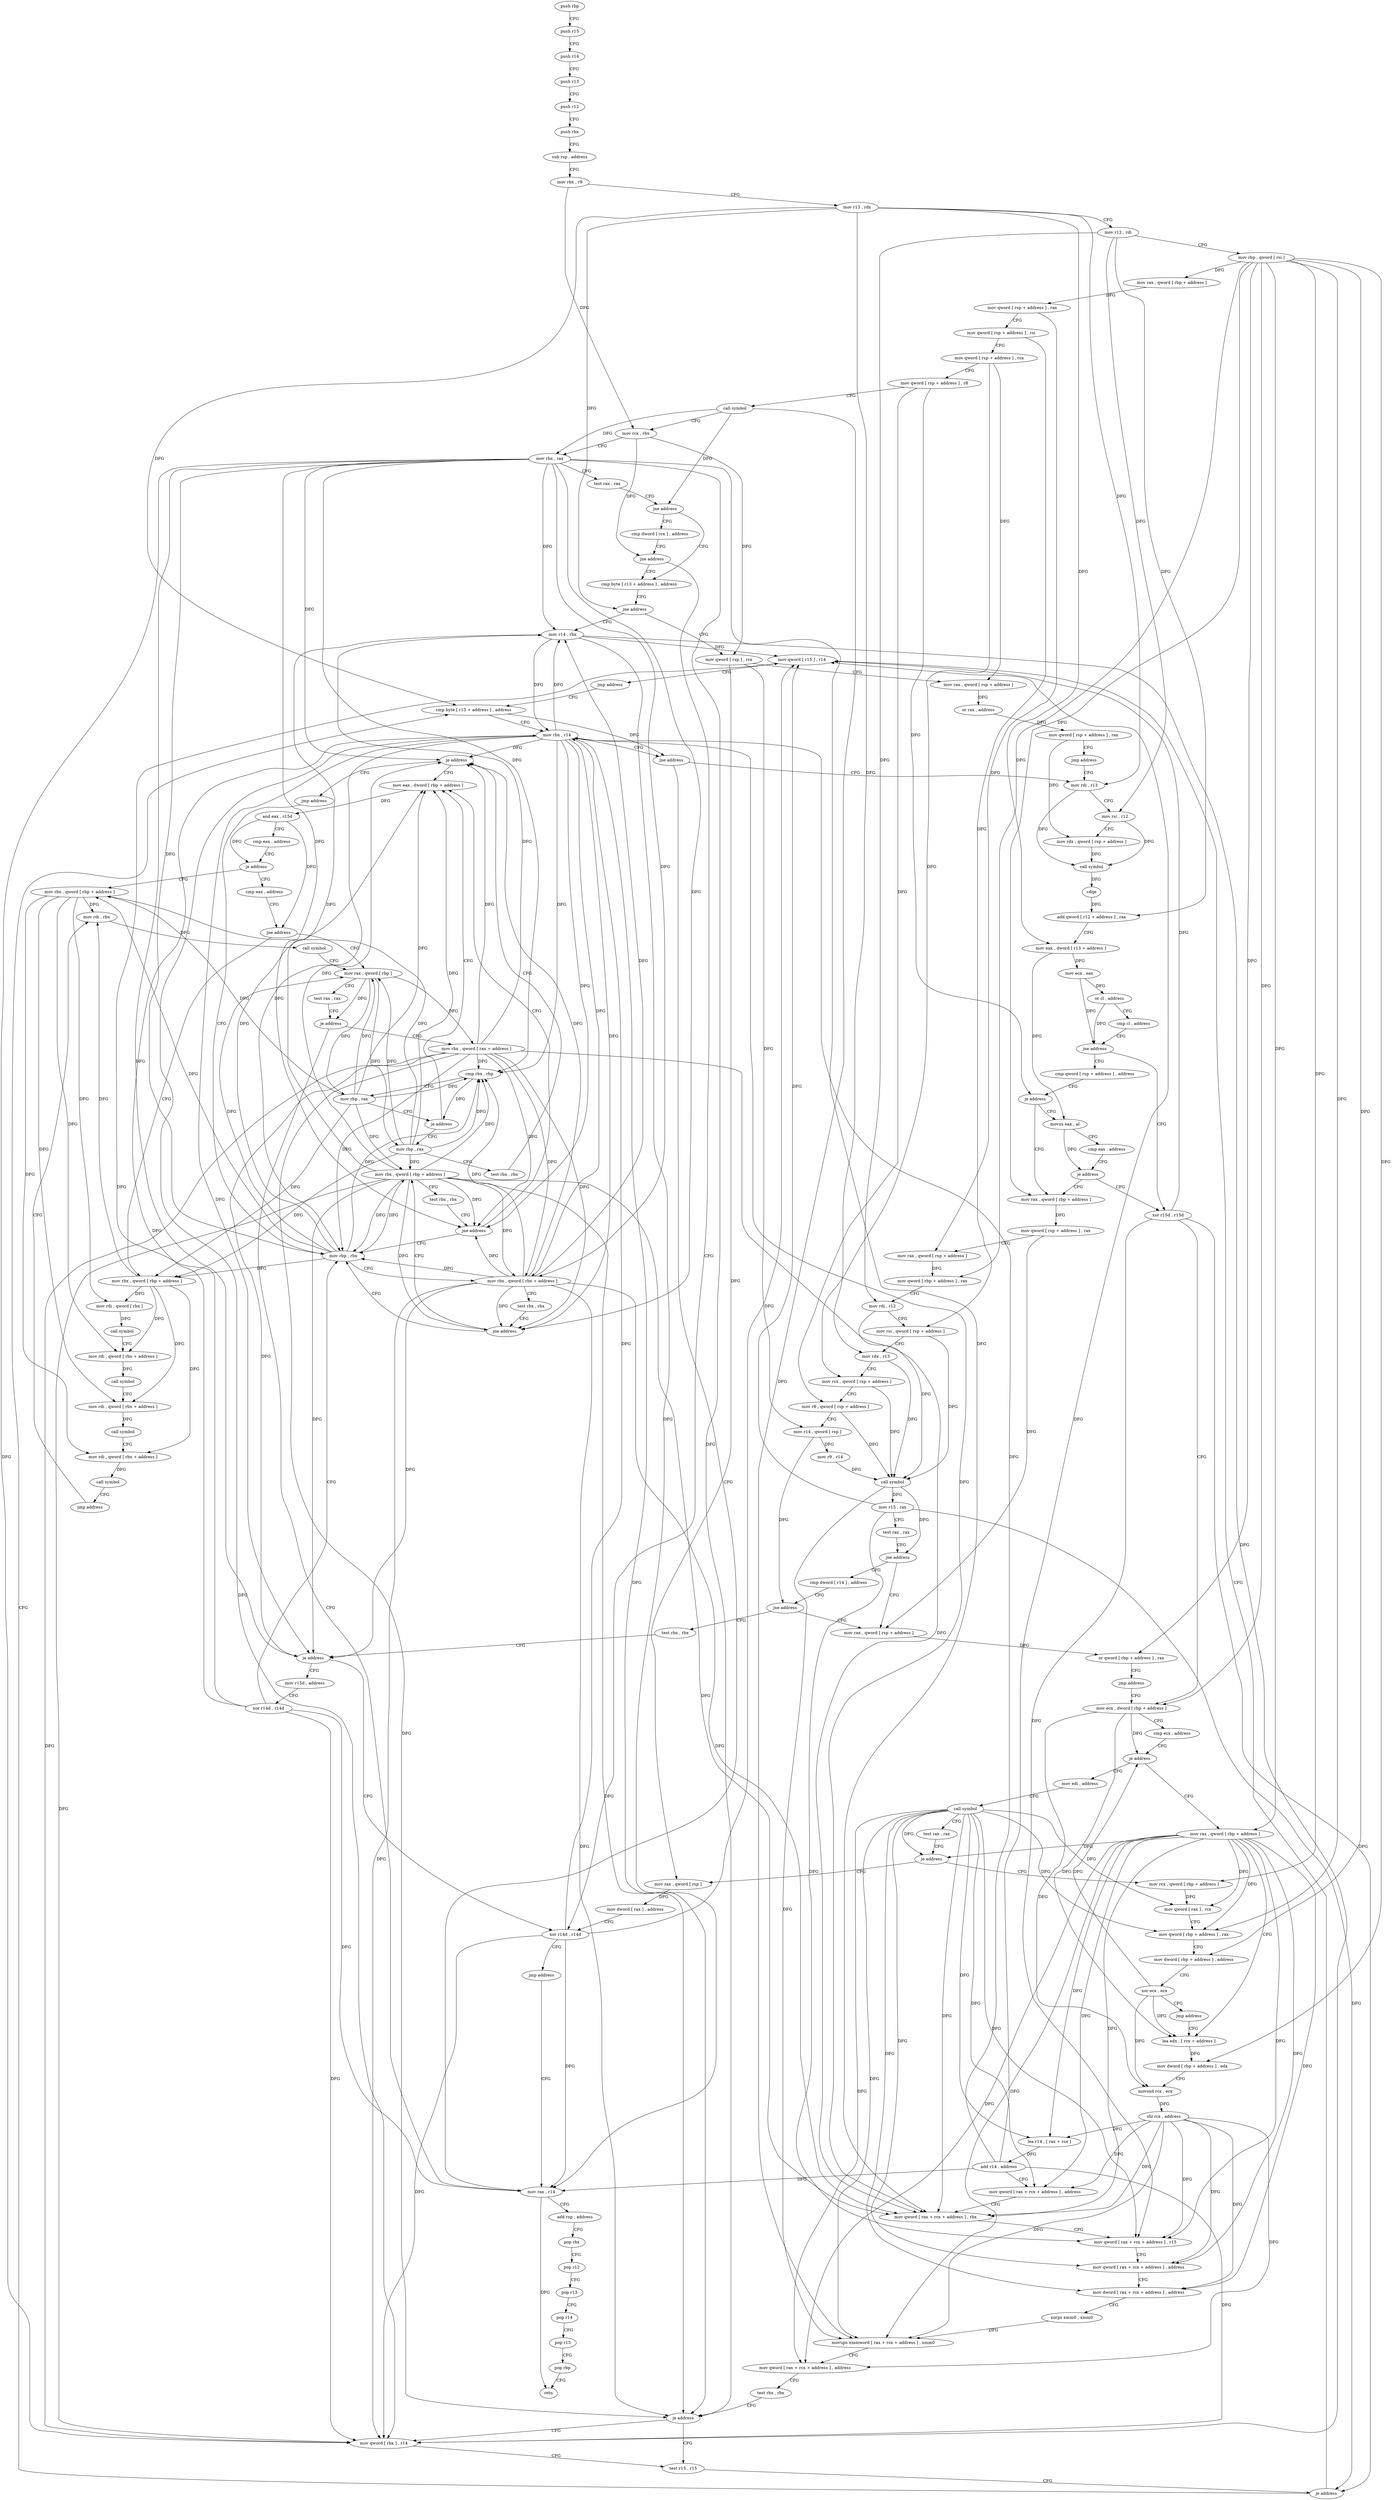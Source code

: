 digraph "func" {
"4265360" [label = "push rbp" ]
"4265361" [label = "push r15" ]
"4265363" [label = "push r14" ]
"4265365" [label = "push r13" ]
"4265367" [label = "push r12" ]
"4265369" [label = "push rbx" ]
"4265370" [label = "sub rsp , address" ]
"4265374" [label = "mov rbx , r9" ]
"4265377" [label = "mov r13 , rdx" ]
"4265380" [label = "mov r12 , rdi" ]
"4265383" [label = "mov rbp , qword [ rsi ]" ]
"4265386" [label = "mov rax , qword [ rbp + address ]" ]
"4265393" [label = "mov qword [ rsp + address ] , rax" ]
"4265398" [label = "mov qword [ rsp + address ] , rsi" ]
"4265403" [label = "mov qword [ rsp + address ] , rcx" ]
"4265408" [label = "mov qword [ rsp + address ] , r8" ]
"4265413" [label = "call symbol" ]
"4265418" [label = "mov rcx , rbx" ]
"4265421" [label = "mov rbx , rax" ]
"4265424" [label = "test rax , rax" ]
"4265427" [label = "jne address" ]
"4265438" [label = "cmp byte [ r13 + address ] , address" ]
"4265429" [label = "cmp dword [ rcx ] , address" ]
"4265443" [label = "jne address" ]
"4265803" [label = "mov r14 , rbx" ]
"4265449" [label = "mov qword [ rsp ] , rcx" ]
"4265432" [label = "jne address" ]
"4265977" [label = "xor r14d , r14d" ]
"4265806" [label = "mov rax , r14" ]
"4265453" [label = "mov rax , qword [ rsp + address ]" ]
"4265458" [label = "or rax , address" ]
"4265464" [label = "mov qword [ rsp + address ] , rax" ]
"4265469" [label = "jmp address" ]
"4265486" [label = "mov rdi , r13" ]
"4265980" [label = "jmp address" ]
"4265489" [label = "mov rsi , r12" ]
"4265492" [label = "mov rdx , qword [ rsp + address ]" ]
"4265497" [label = "call symbol" ]
"4265502" [label = "cdqe" ]
"4265504" [label = "add qword [ r12 + address ] , rax" ]
"4265509" [label = "mov eax , dword [ r13 + address ]" ]
"4265513" [label = "mov ecx , eax" ]
"4265515" [label = "or cl , address" ]
"4265518" [label = "cmp cl , address" ]
"4265521" [label = "jne address" ]
"4265648" [label = "cmp qword [ rsp + address ] , address" ]
"4265523" [label = "xor r15d , r15d" ]
"4265809" [label = "add rsp , address" ]
"4265813" [label = "pop rbx" ]
"4265814" [label = "pop r12" ]
"4265816" [label = "pop r13" ]
"4265818" [label = "pop r14" ]
"4265820" [label = "pop r15" ]
"4265822" [label = "pop rbp" ]
"4265823" [label = "retn" ]
"4265654" [label = "je address" ]
"4265668" [label = "mov rax , qword [ rbp + address ]" ]
"4265656" [label = "movzx eax , al" ]
"4265526" [label = "mov ecx , dword [ rbp + address ]" ]
"4265675" [label = "mov qword [ rsp + address ] , rax" ]
"4265680" [label = "mov rax , qword [ rsp + address ]" ]
"4265685" [label = "mov qword [ rbp + address ] , rax" ]
"4265692" [label = "mov rdi , r12" ]
"4265695" [label = "mov rsi , qword [ rsp + address ]" ]
"4265700" [label = "mov rdx , r13" ]
"4265703" [label = "mov rcx , qword [ rsp + address ]" ]
"4265708" [label = "mov r8 , qword [ rsp + address ]" ]
"4265713" [label = "mov r14 , qword [ rsp ]" ]
"4265717" [label = "mov r9 , r14" ]
"4265720" [label = "call symbol" ]
"4265725" [label = "mov r15 , rax" ]
"4265728" [label = "test rax , rax" ]
"4265731" [label = "jne address" ]
"4265739" [label = "mov rax , qword [ rsp + address ]" ]
"4265733" [label = "cmp dword [ r14 ] , address" ]
"4265659" [label = "cmp eax , address" ]
"4265662" [label = "je address" ]
"4265756" [label = "mov edi , address" ]
"4265761" [label = "call symbol" ]
"4265766" [label = "test rax , rax" ]
"4265769" [label = "je address" ]
"4265967" [label = "mov rax , qword [ rsp ]" ]
"4265775" [label = "mov rcx , qword [ rbp + address ]" ]
"4265541" [label = "mov rax , qword [ rbp + address ]" ]
"4265545" [label = "lea edx , [ rcx + address ]" ]
"4265744" [label = "or qword [ rbp + address ] , rax" ]
"4265751" [label = "jmp address" ]
"4265737" [label = "jne address" ]
"4265824" [label = "test rbx , rbx" ]
"4265971" [label = "mov dword [ rax ] , address" ]
"4265779" [label = "mov qword [ rax ] , rcx" ]
"4265782" [label = "mov qword [ rbp + address ] , rax" ]
"4265786" [label = "mov dword [ rbp + address ] , address" ]
"4265796" [label = "xor ecx , ecx" ]
"4265798" [label = "jmp address" ]
"4265630" [label = "test r15 , r15" ]
"4265633" [label = "je address" ]
"4265472" [label = "cmp byte [ r13 + address ] , address" ]
"4265639" [label = "mov qword [ r15 ] , r14" ]
"4265627" [label = "mov qword [ rbx ] , r14" ]
"4265532" [label = "cmp ecx , address" ]
"4265535" [label = "je address" ]
"4265827" [label = "je address" ]
"4265833" [label = "mov r15d , address" ]
"4265548" [label = "mov dword [ rbp + address ] , edx" ]
"4265554" [label = "movsxd rcx , ecx" ]
"4265557" [label = "shl rcx , address" ]
"4265561" [label = "lea r14 , [ rax + rcx ]" ]
"4265565" [label = "add r14 , address" ]
"4265569" [label = "mov qword [ rax + rcx + address ] , address" ]
"4265578" [label = "mov qword [ rax + rcx + address ] , rbx" ]
"4265583" [label = "mov qword [ rax + rcx + address ] , r15" ]
"4265588" [label = "mov qword [ rax + rcx + address ] , address" ]
"4265597" [label = "mov dword [ rax + rcx + address ] , address" ]
"4265605" [label = "xorps xmm0 , xmm0" ]
"4265608" [label = "movups xmmword [ rax + rcx + address ] , xmm0" ]
"4265613" [label = "mov qword [ rax + rcx + address ] , address" ]
"4265622" [label = "test rbx , rbx" ]
"4265625" [label = "je address" ]
"4265477" [label = "mov rbx , r14" ]
"4265480" [label = "jne address" ]
"4265642" [label = "jmp address" ]
"4265839" [label = "xor r14d , r14d" ]
"4265842" [label = "mov rbp , rbx" ]
"4265845" [label = "mov rbx , qword [ rbx + address ]" ]
"4265849" [label = "test rbx , rbx" ]
"4265852" [label = "jne address" ]
"4265854" [label = "mov rbx , qword [ rbp + address ]" ]
"4265858" [label = "test rbx , rbx" ]
"4265861" [label = "jne address" ]
"4265863" [label = "mov eax , dword [ rbp + address ]" ]
"4265866" [label = "and eax , r15d" ]
"4265869" [label = "cmp eax , address" ]
"4265872" [label = "je address" ]
"4265920" [label = "mov rbx , qword [ rbp + address ]" ]
"4265874" [label = "cmp eax , address" ]
"4265924" [label = "mov rdi , rbx" ]
"4265877" [label = "jne address" ]
"4265932" [label = "mov rax , qword [ rbp ]" ]
"4265879" [label = "mov rbx , qword [ rbp + address ]" ]
"4265945" [label = "mov rbx , qword [ rax + address ]" ]
"4265949" [label = "cmp rbx , rbp" ]
"4265952" [label = "mov rbp , rax" ]
"4265955" [label = "je address" ]
"4265957" [label = "mov rbp , rax" ]
"4265936" [label = "test rax , rax" ]
"4265939" [label = "je address" ]
"4265883" [label = "mov rdi , qword [ rbx ]" ]
"4265886" [label = "call symbol" ]
"4265891" [label = "mov rdi , qword [ rbx + address ]" ]
"4265895" [label = "call symbol" ]
"4265900" [label = "mov rdi , qword [ rbx + address ]" ]
"4265904" [label = "call symbol" ]
"4265909" [label = "mov rdi , qword [ rbx + address ]" ]
"4265913" [label = "call symbol" ]
"4265918" [label = "jmp address" ]
"4265960" [label = "test rbx , rbx" ]
"4265963" [label = "je address" ]
"4265965" [label = "jmp address" ]
"4265927" [label = "call symbol" ]
"4265360" -> "4265361" [ label = "CFG" ]
"4265361" -> "4265363" [ label = "CFG" ]
"4265363" -> "4265365" [ label = "CFG" ]
"4265365" -> "4265367" [ label = "CFG" ]
"4265367" -> "4265369" [ label = "CFG" ]
"4265369" -> "4265370" [ label = "CFG" ]
"4265370" -> "4265374" [ label = "CFG" ]
"4265374" -> "4265377" [ label = "CFG" ]
"4265374" -> "4265418" [ label = "DFG" ]
"4265377" -> "4265380" [ label = "CFG" ]
"4265377" -> "4265443" [ label = "DFG" ]
"4265377" -> "4265486" [ label = "DFG" ]
"4265377" -> "4265509" [ label = "DFG" ]
"4265377" -> "4265700" [ label = "DFG" ]
"4265377" -> "4265472" [ label = "DFG" ]
"4265380" -> "4265383" [ label = "CFG" ]
"4265380" -> "4265489" [ label = "DFG" ]
"4265380" -> "4265504" [ label = "DFG" ]
"4265380" -> "4265692" [ label = "DFG" ]
"4265383" -> "4265386" [ label = "DFG" ]
"4265383" -> "4265668" [ label = "DFG" ]
"4265383" -> "4265685" [ label = "DFG" ]
"4265383" -> "4265526" [ label = "DFG" ]
"4265383" -> "4265744" [ label = "DFG" ]
"4265383" -> "4265541" [ label = "DFG" ]
"4265383" -> "4265775" [ label = "DFG" ]
"4265383" -> "4265782" [ label = "DFG" ]
"4265383" -> "4265786" [ label = "DFG" ]
"4265383" -> "4265548" [ label = "DFG" ]
"4265386" -> "4265393" [ label = "DFG" ]
"4265393" -> "4265398" [ label = "CFG" ]
"4265393" -> "4265680" [ label = "DFG" ]
"4265398" -> "4265403" [ label = "CFG" ]
"4265398" -> "4265695" [ label = "DFG" ]
"4265403" -> "4265408" [ label = "CFG" ]
"4265403" -> "4265453" [ label = "DFG" ]
"4265403" -> "4265703" [ label = "DFG" ]
"4265408" -> "4265413" [ label = "CFG" ]
"4265408" -> "4265654" [ label = "DFG" ]
"4265408" -> "4265708" [ label = "DFG" ]
"4265413" -> "4265418" [ label = "CFG" ]
"4265413" -> "4265421" [ label = "DFG" ]
"4265413" -> "4265427" [ label = "DFG" ]
"4265413" -> "4265608" [ label = "DFG" ]
"4265418" -> "4265421" [ label = "CFG" ]
"4265418" -> "4265432" [ label = "DFG" ]
"4265418" -> "4265449" [ label = "DFG" ]
"4265421" -> "4265424" [ label = "CFG" ]
"4265421" -> "4265803" [ label = "DFG" ]
"4265421" -> "4265827" [ label = "DFG" ]
"4265421" -> "4265578" [ label = "DFG" ]
"4265421" -> "4265625" [ label = "DFG" ]
"4265421" -> "4265627" [ label = "DFG" ]
"4265421" -> "4265842" [ label = "DFG" ]
"4265421" -> "4265845" [ label = "DFG" ]
"4265421" -> "4265852" [ label = "DFG" ]
"4265421" -> "4265861" [ label = "DFG" ]
"4265421" -> "4265949" [ label = "DFG" ]
"4265421" -> "4265963" [ label = "DFG" ]
"4265424" -> "4265427" [ label = "CFG" ]
"4265427" -> "4265438" [ label = "CFG" ]
"4265427" -> "4265429" [ label = "CFG" ]
"4265438" -> "4265443" [ label = "CFG" ]
"4265429" -> "4265432" [ label = "CFG" ]
"4265443" -> "4265803" [ label = "CFG" ]
"4265443" -> "4265449" [ label = "CFG" ]
"4265803" -> "4265806" [ label = "DFG" ]
"4265803" -> "4265627" [ label = "DFG" ]
"4265803" -> "4265477" [ label = "DFG" ]
"4265803" -> "4265639" [ label = "DFG" ]
"4265449" -> "4265453" [ label = "CFG" ]
"4265449" -> "4265713" [ label = "DFG" ]
"4265449" -> "4265967" [ label = "DFG" ]
"4265432" -> "4265977" [ label = "CFG" ]
"4265432" -> "4265438" [ label = "CFG" ]
"4265977" -> "4265980" [ label = "CFG" ]
"4265977" -> "4265806" [ label = "DFG" ]
"4265977" -> "4265627" [ label = "DFG" ]
"4265977" -> "4265477" [ label = "DFG" ]
"4265977" -> "4265639" [ label = "DFG" ]
"4265806" -> "4265809" [ label = "CFG" ]
"4265806" -> "4265823" [ label = "DFG" ]
"4265453" -> "4265458" [ label = "DFG" ]
"4265458" -> "4265464" [ label = "DFG" ]
"4265464" -> "4265469" [ label = "CFG" ]
"4265464" -> "4265492" [ label = "DFG" ]
"4265469" -> "4265486" [ label = "CFG" ]
"4265486" -> "4265489" [ label = "CFG" ]
"4265486" -> "4265497" [ label = "DFG" ]
"4265980" -> "4265806" [ label = "CFG" ]
"4265489" -> "4265492" [ label = "CFG" ]
"4265489" -> "4265497" [ label = "DFG" ]
"4265492" -> "4265497" [ label = "DFG" ]
"4265497" -> "4265502" [ label = "DFG" ]
"4265502" -> "4265504" [ label = "DFG" ]
"4265504" -> "4265509" [ label = "CFG" ]
"4265509" -> "4265513" [ label = "DFG" ]
"4265509" -> "4265656" [ label = "DFG" ]
"4265513" -> "4265515" [ label = "DFG" ]
"4265513" -> "4265521" [ label = "DFG" ]
"4265515" -> "4265518" [ label = "CFG" ]
"4265515" -> "4265521" [ label = "DFG" ]
"4265518" -> "4265521" [ label = "CFG" ]
"4265521" -> "4265648" [ label = "CFG" ]
"4265521" -> "4265523" [ label = "CFG" ]
"4265648" -> "4265654" [ label = "CFG" ]
"4265523" -> "4265526" [ label = "CFG" ]
"4265523" -> "4265583" [ label = "DFG" ]
"4265523" -> "4265633" [ label = "DFG" ]
"4265523" -> "4265639" [ label = "DFG" ]
"4265809" -> "4265813" [ label = "CFG" ]
"4265813" -> "4265814" [ label = "CFG" ]
"4265814" -> "4265816" [ label = "CFG" ]
"4265816" -> "4265818" [ label = "CFG" ]
"4265818" -> "4265820" [ label = "CFG" ]
"4265820" -> "4265822" [ label = "CFG" ]
"4265822" -> "4265823" [ label = "CFG" ]
"4265654" -> "4265668" [ label = "CFG" ]
"4265654" -> "4265656" [ label = "CFG" ]
"4265668" -> "4265675" [ label = "DFG" ]
"4265656" -> "4265659" [ label = "CFG" ]
"4265656" -> "4265662" [ label = "DFG" ]
"4265526" -> "4265532" [ label = "CFG" ]
"4265526" -> "4265535" [ label = "DFG" ]
"4265526" -> "4265545" [ label = "DFG" ]
"4265526" -> "4265554" [ label = "DFG" ]
"4265675" -> "4265680" [ label = "CFG" ]
"4265675" -> "4265739" [ label = "DFG" ]
"4265680" -> "4265685" [ label = "DFG" ]
"4265685" -> "4265692" [ label = "CFG" ]
"4265692" -> "4265695" [ label = "CFG" ]
"4265692" -> "4265720" [ label = "DFG" ]
"4265695" -> "4265700" [ label = "CFG" ]
"4265695" -> "4265720" [ label = "DFG" ]
"4265700" -> "4265703" [ label = "CFG" ]
"4265700" -> "4265720" [ label = "DFG" ]
"4265703" -> "4265708" [ label = "CFG" ]
"4265703" -> "4265720" [ label = "DFG" ]
"4265708" -> "4265713" [ label = "CFG" ]
"4265708" -> "4265720" [ label = "DFG" ]
"4265713" -> "4265717" [ label = "DFG" ]
"4265713" -> "4265737" [ label = "DFG" ]
"4265717" -> "4265720" [ label = "DFG" ]
"4265720" -> "4265725" [ label = "DFG" ]
"4265720" -> "4265731" [ label = "DFG" ]
"4265720" -> "4265608" [ label = "DFG" ]
"4265725" -> "4265728" [ label = "CFG" ]
"4265725" -> "4265583" [ label = "DFG" ]
"4265725" -> "4265633" [ label = "DFG" ]
"4265725" -> "4265639" [ label = "DFG" ]
"4265728" -> "4265731" [ label = "CFG" ]
"4265731" -> "4265739" [ label = "CFG" ]
"4265731" -> "4265733" [ label = "CFG" ]
"4265739" -> "4265744" [ label = "DFG" ]
"4265733" -> "4265737" [ label = "CFG" ]
"4265659" -> "4265662" [ label = "CFG" ]
"4265662" -> "4265523" [ label = "CFG" ]
"4265662" -> "4265668" [ label = "CFG" ]
"4265756" -> "4265761" [ label = "CFG" ]
"4265761" -> "4265766" [ label = "CFG" ]
"4265761" -> "4265769" [ label = "DFG" ]
"4265761" -> "4265779" [ label = "DFG" ]
"4265761" -> "4265782" [ label = "DFG" ]
"4265761" -> "4265561" [ label = "DFG" ]
"4265761" -> "4265569" [ label = "DFG" ]
"4265761" -> "4265578" [ label = "DFG" ]
"4265761" -> "4265583" [ label = "DFG" ]
"4265761" -> "4265588" [ label = "DFG" ]
"4265761" -> "4265597" [ label = "DFG" ]
"4265761" -> "4265608" [ label = "DFG" ]
"4265761" -> "4265613" [ label = "DFG" ]
"4265766" -> "4265769" [ label = "CFG" ]
"4265769" -> "4265967" [ label = "CFG" ]
"4265769" -> "4265775" [ label = "CFG" ]
"4265967" -> "4265971" [ label = "DFG" ]
"4265775" -> "4265779" [ label = "DFG" ]
"4265541" -> "4265545" [ label = "CFG" ]
"4265541" -> "4265769" [ label = "DFG" ]
"4265541" -> "4265779" [ label = "DFG" ]
"4265541" -> "4265782" [ label = "DFG" ]
"4265541" -> "4265561" [ label = "DFG" ]
"4265541" -> "4265569" [ label = "DFG" ]
"4265541" -> "4265578" [ label = "DFG" ]
"4265541" -> "4265583" [ label = "DFG" ]
"4265541" -> "4265588" [ label = "DFG" ]
"4265541" -> "4265597" [ label = "DFG" ]
"4265541" -> "4265608" [ label = "DFG" ]
"4265541" -> "4265613" [ label = "DFG" ]
"4265545" -> "4265548" [ label = "DFG" ]
"4265744" -> "4265751" [ label = "CFG" ]
"4265751" -> "4265526" [ label = "CFG" ]
"4265737" -> "4265824" [ label = "CFG" ]
"4265737" -> "4265739" [ label = "CFG" ]
"4265824" -> "4265827" [ label = "CFG" ]
"4265971" -> "4265977" [ label = "CFG" ]
"4265779" -> "4265782" [ label = "CFG" ]
"4265782" -> "4265786" [ label = "CFG" ]
"4265786" -> "4265796" [ label = "CFG" ]
"4265796" -> "4265798" [ label = "CFG" ]
"4265796" -> "4265535" [ label = "DFG" ]
"4265796" -> "4265545" [ label = "DFG" ]
"4265796" -> "4265554" [ label = "DFG" ]
"4265798" -> "4265545" [ label = "CFG" ]
"4265630" -> "4265633" [ label = "CFG" ]
"4265633" -> "4265472" [ label = "CFG" ]
"4265633" -> "4265639" [ label = "CFG" ]
"4265472" -> "4265477" [ label = "CFG" ]
"4265472" -> "4265480" [ label = "DFG" ]
"4265639" -> "4265642" [ label = "CFG" ]
"4265627" -> "4265630" [ label = "CFG" ]
"4265532" -> "4265535" [ label = "CFG" ]
"4265535" -> "4265756" [ label = "CFG" ]
"4265535" -> "4265541" [ label = "CFG" ]
"4265827" -> "4265977" [ label = "CFG" ]
"4265827" -> "4265833" [ label = "CFG" ]
"4265833" -> "4265839" [ label = "CFG" ]
"4265548" -> "4265554" [ label = "CFG" ]
"4265554" -> "4265557" [ label = "DFG" ]
"4265557" -> "4265561" [ label = "DFG" ]
"4265557" -> "4265569" [ label = "DFG" ]
"4265557" -> "4265578" [ label = "DFG" ]
"4265557" -> "4265583" [ label = "DFG" ]
"4265557" -> "4265588" [ label = "DFG" ]
"4265557" -> "4265597" [ label = "DFG" ]
"4265557" -> "4265608" [ label = "DFG" ]
"4265557" -> "4265613" [ label = "DFG" ]
"4265561" -> "4265565" [ label = "DFG" ]
"4265565" -> "4265569" [ label = "CFG" ]
"4265565" -> "4265806" [ label = "DFG" ]
"4265565" -> "4265627" [ label = "DFG" ]
"4265565" -> "4265477" [ label = "DFG" ]
"4265565" -> "4265639" [ label = "DFG" ]
"4265569" -> "4265578" [ label = "CFG" ]
"4265578" -> "4265583" [ label = "CFG" ]
"4265583" -> "4265588" [ label = "CFG" ]
"4265588" -> "4265597" [ label = "CFG" ]
"4265597" -> "4265605" [ label = "CFG" ]
"4265605" -> "4265608" [ label = "DFG" ]
"4265608" -> "4265613" [ label = "CFG" ]
"4265613" -> "4265622" [ label = "CFG" ]
"4265622" -> "4265625" [ label = "CFG" ]
"4265625" -> "4265630" [ label = "CFG" ]
"4265625" -> "4265627" [ label = "CFG" ]
"4265477" -> "4265480" [ label = "CFG" ]
"4265477" -> "4265803" [ label = "DFG" ]
"4265477" -> "4265827" [ label = "DFG" ]
"4265477" -> "4265578" [ label = "DFG" ]
"4265477" -> "4265625" [ label = "DFG" ]
"4265477" -> "4265842" [ label = "DFG" ]
"4265477" -> "4265845" [ label = "DFG" ]
"4265477" -> "4265852" [ label = "DFG" ]
"4265477" -> "4265627" [ label = "DFG" ]
"4265477" -> "4265861" [ label = "DFG" ]
"4265477" -> "4265949" [ label = "DFG" ]
"4265477" -> "4265963" [ label = "DFG" ]
"4265480" -> "4265806" [ label = "CFG" ]
"4265480" -> "4265486" [ label = "CFG" ]
"4265642" -> "4265472" [ label = "CFG" ]
"4265839" -> "4265842" [ label = "CFG" ]
"4265839" -> "4265806" [ label = "DFG" ]
"4265839" -> "4265627" [ label = "DFG" ]
"4265839" -> "4265477" [ label = "DFG" ]
"4265839" -> "4265639" [ label = "DFG" ]
"4265842" -> "4265845" [ label = "CFG" ]
"4265842" -> "4265854" [ label = "DFG" ]
"4265842" -> "4265863" [ label = "DFG" ]
"4265842" -> "4265920" [ label = "DFG" ]
"4265842" -> "4265932" [ label = "DFG" ]
"4265842" -> "4265879" [ label = "DFG" ]
"4265842" -> "4265949" [ label = "DFG" ]
"4265845" -> "4265849" [ label = "CFG" ]
"4265845" -> "4265803" [ label = "DFG" ]
"4265845" -> "4265827" [ label = "DFG" ]
"4265845" -> "4265578" [ label = "DFG" ]
"4265845" -> "4265625" [ label = "DFG" ]
"4265845" -> "4265842" [ label = "DFG" ]
"4265845" -> "4265627" [ label = "DFG" ]
"4265845" -> "4265852" [ label = "DFG" ]
"4265845" -> "4265861" [ label = "DFG" ]
"4265845" -> "4265949" [ label = "DFG" ]
"4265845" -> "4265963" [ label = "DFG" ]
"4265849" -> "4265852" [ label = "CFG" ]
"4265852" -> "4265842" [ label = "CFG" ]
"4265852" -> "4265854" [ label = "CFG" ]
"4265854" -> "4265858" [ label = "CFG" ]
"4265854" -> "4265803" [ label = "DFG" ]
"4265854" -> "4265827" [ label = "DFG" ]
"4265854" -> "4265578" [ label = "DFG" ]
"4265854" -> "4265625" [ label = "DFG" ]
"4265854" -> "4265842" [ label = "DFG" ]
"4265854" -> "4265845" [ label = "DFG" ]
"4265854" -> "4265852" [ label = "DFG" ]
"4265854" -> "4265627" [ label = "DFG" ]
"4265854" -> "4265861" [ label = "DFG" ]
"4265854" -> "4265949" [ label = "DFG" ]
"4265854" -> "4265963" [ label = "DFG" ]
"4265858" -> "4265861" [ label = "CFG" ]
"4265861" -> "4265842" [ label = "CFG" ]
"4265861" -> "4265863" [ label = "CFG" ]
"4265863" -> "4265866" [ label = "DFG" ]
"4265866" -> "4265869" [ label = "CFG" ]
"4265866" -> "4265872" [ label = "DFG" ]
"4265866" -> "4265877" [ label = "DFG" ]
"4265869" -> "4265872" [ label = "CFG" ]
"4265872" -> "4265920" [ label = "CFG" ]
"4265872" -> "4265874" [ label = "CFG" ]
"4265920" -> "4265924" [ label = "DFG" ]
"4265920" -> "4265883" [ label = "DFG" ]
"4265920" -> "4265891" [ label = "DFG" ]
"4265920" -> "4265900" [ label = "DFG" ]
"4265920" -> "4265909" [ label = "DFG" ]
"4265874" -> "4265877" [ label = "CFG" ]
"4265924" -> "4265927" [ label = "DFG" ]
"4265877" -> "4265932" [ label = "CFG" ]
"4265877" -> "4265879" [ label = "CFG" ]
"4265932" -> "4265936" [ label = "CFG" ]
"4265932" -> "4265939" [ label = "DFG" ]
"4265932" -> "4265945" [ label = "DFG" ]
"4265932" -> "4265952" [ label = "DFG" ]
"4265932" -> "4265957" [ label = "DFG" ]
"4265879" -> "4265883" [ label = "DFG" ]
"4265879" -> "4265924" [ label = "DFG" ]
"4265879" -> "4265891" [ label = "DFG" ]
"4265879" -> "4265900" [ label = "DFG" ]
"4265879" -> "4265909" [ label = "DFG" ]
"4265945" -> "4265949" [ label = "DFG" ]
"4265945" -> "4265803" [ label = "DFG" ]
"4265945" -> "4265827" [ label = "DFG" ]
"4265945" -> "4265578" [ label = "DFG" ]
"4265945" -> "4265625" [ label = "DFG" ]
"4265945" -> "4265842" [ label = "DFG" ]
"4265945" -> "4265845" [ label = "DFG" ]
"4265945" -> "4265852" [ label = "DFG" ]
"4265945" -> "4265861" [ label = "DFG" ]
"4265945" -> "4265627" [ label = "DFG" ]
"4265945" -> "4265963" [ label = "DFG" ]
"4265949" -> "4265952" [ label = "CFG" ]
"4265949" -> "4265955" [ label = "DFG" ]
"4265952" -> "4265955" [ label = "CFG" ]
"4265952" -> "4265854" [ label = "DFG" ]
"4265952" -> "4265863" [ label = "DFG" ]
"4265952" -> "4265920" [ label = "DFG" ]
"4265952" -> "4265932" [ label = "DFG" ]
"4265952" -> "4265879" [ label = "DFG" ]
"4265952" -> "4265949" [ label = "DFG" ]
"4265955" -> "4265863" [ label = "CFG" ]
"4265955" -> "4265957" [ label = "CFG" ]
"4265957" -> "4265960" [ label = "CFG" ]
"4265957" -> "4265854" [ label = "DFG" ]
"4265957" -> "4265863" [ label = "DFG" ]
"4265957" -> "4265920" [ label = "DFG" ]
"4265957" -> "4265932" [ label = "DFG" ]
"4265957" -> "4265879" [ label = "DFG" ]
"4265957" -> "4265949" [ label = "DFG" ]
"4265936" -> "4265939" [ label = "CFG" ]
"4265939" -> "4265806" [ label = "CFG" ]
"4265939" -> "4265945" [ label = "CFG" ]
"4265883" -> "4265886" [ label = "DFG" ]
"4265886" -> "4265891" [ label = "CFG" ]
"4265891" -> "4265895" [ label = "DFG" ]
"4265895" -> "4265900" [ label = "CFG" ]
"4265900" -> "4265904" [ label = "DFG" ]
"4265904" -> "4265909" [ label = "CFG" ]
"4265909" -> "4265913" [ label = "DFG" ]
"4265913" -> "4265918" [ label = "CFG" ]
"4265918" -> "4265924" [ label = "CFG" ]
"4265960" -> "4265963" [ label = "CFG" ]
"4265963" -> "4265863" [ label = "CFG" ]
"4265963" -> "4265965" [ label = "CFG" ]
"4265965" -> "4265842" [ label = "CFG" ]
"4265927" -> "4265932" [ label = "CFG" ]
}
